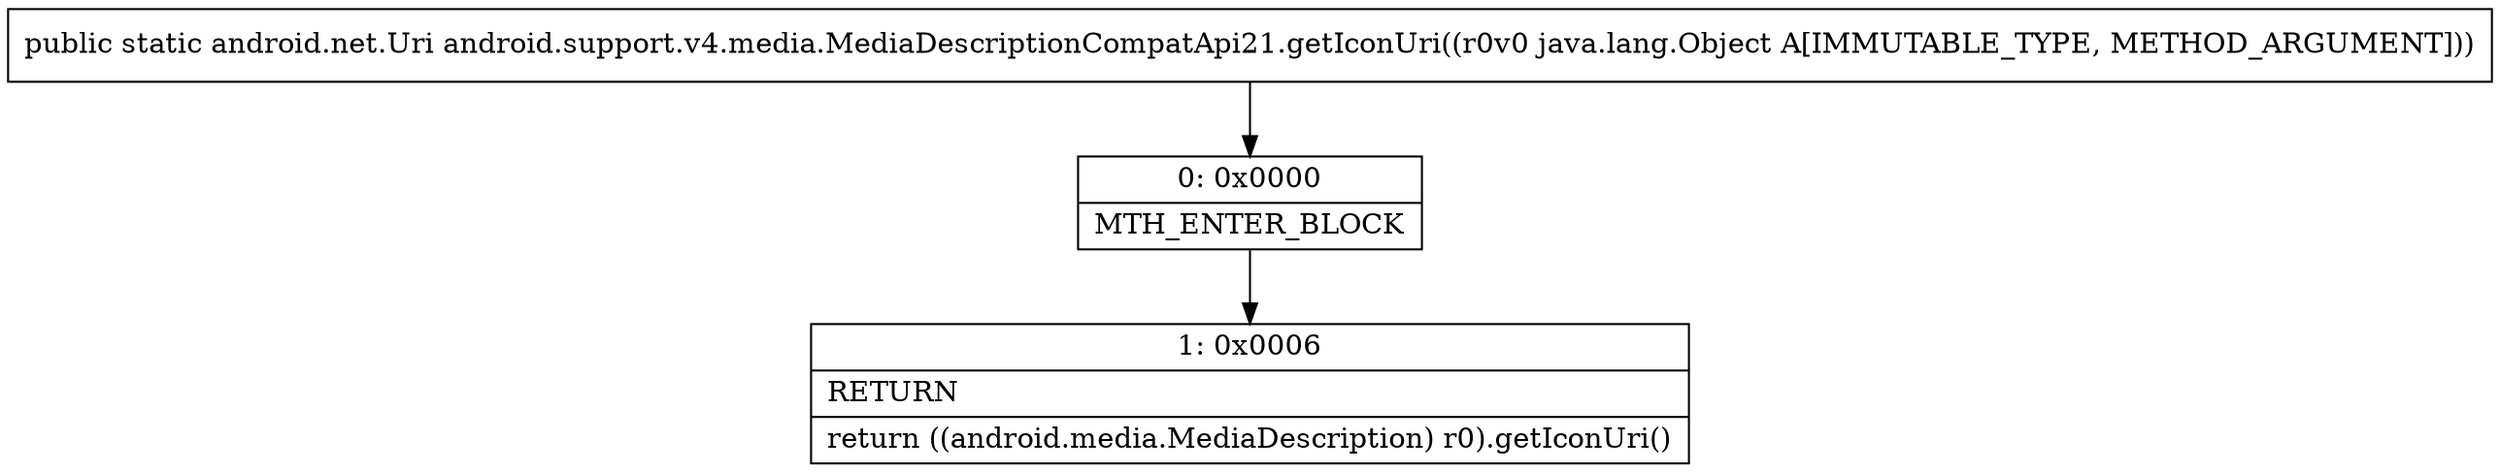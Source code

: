 digraph "CFG forandroid.support.v4.media.MediaDescriptionCompatApi21.getIconUri(Ljava\/lang\/Object;)Landroid\/net\/Uri;" {
Node_0 [shape=record,label="{0\:\ 0x0000|MTH_ENTER_BLOCK\l}"];
Node_1 [shape=record,label="{1\:\ 0x0006|RETURN\l|return ((android.media.MediaDescription) r0).getIconUri()\l}"];
MethodNode[shape=record,label="{public static android.net.Uri android.support.v4.media.MediaDescriptionCompatApi21.getIconUri((r0v0 java.lang.Object A[IMMUTABLE_TYPE, METHOD_ARGUMENT])) }"];
MethodNode -> Node_0;
Node_0 -> Node_1;
}

